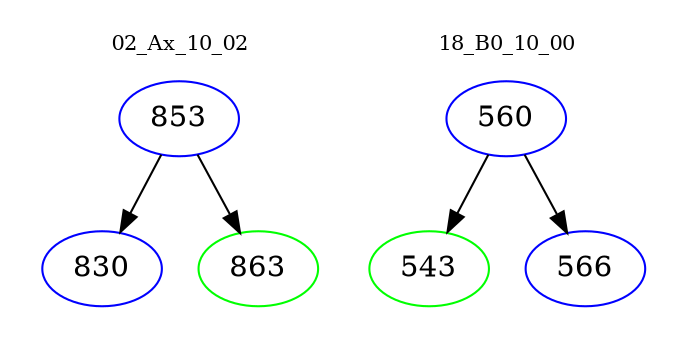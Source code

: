 digraph{
subgraph cluster_0 {
color = white
label = "02_Ax_10_02";
fontsize=10;
T0_853 [label="853", color="blue"]
T0_853 -> T0_830 [color="black"]
T0_830 [label="830", color="blue"]
T0_853 -> T0_863 [color="black"]
T0_863 [label="863", color="green"]
}
subgraph cluster_1 {
color = white
label = "18_B0_10_00";
fontsize=10;
T1_560 [label="560", color="blue"]
T1_560 -> T1_543 [color="black"]
T1_543 [label="543", color="green"]
T1_560 -> T1_566 [color="black"]
T1_566 [label="566", color="blue"]
}
}
